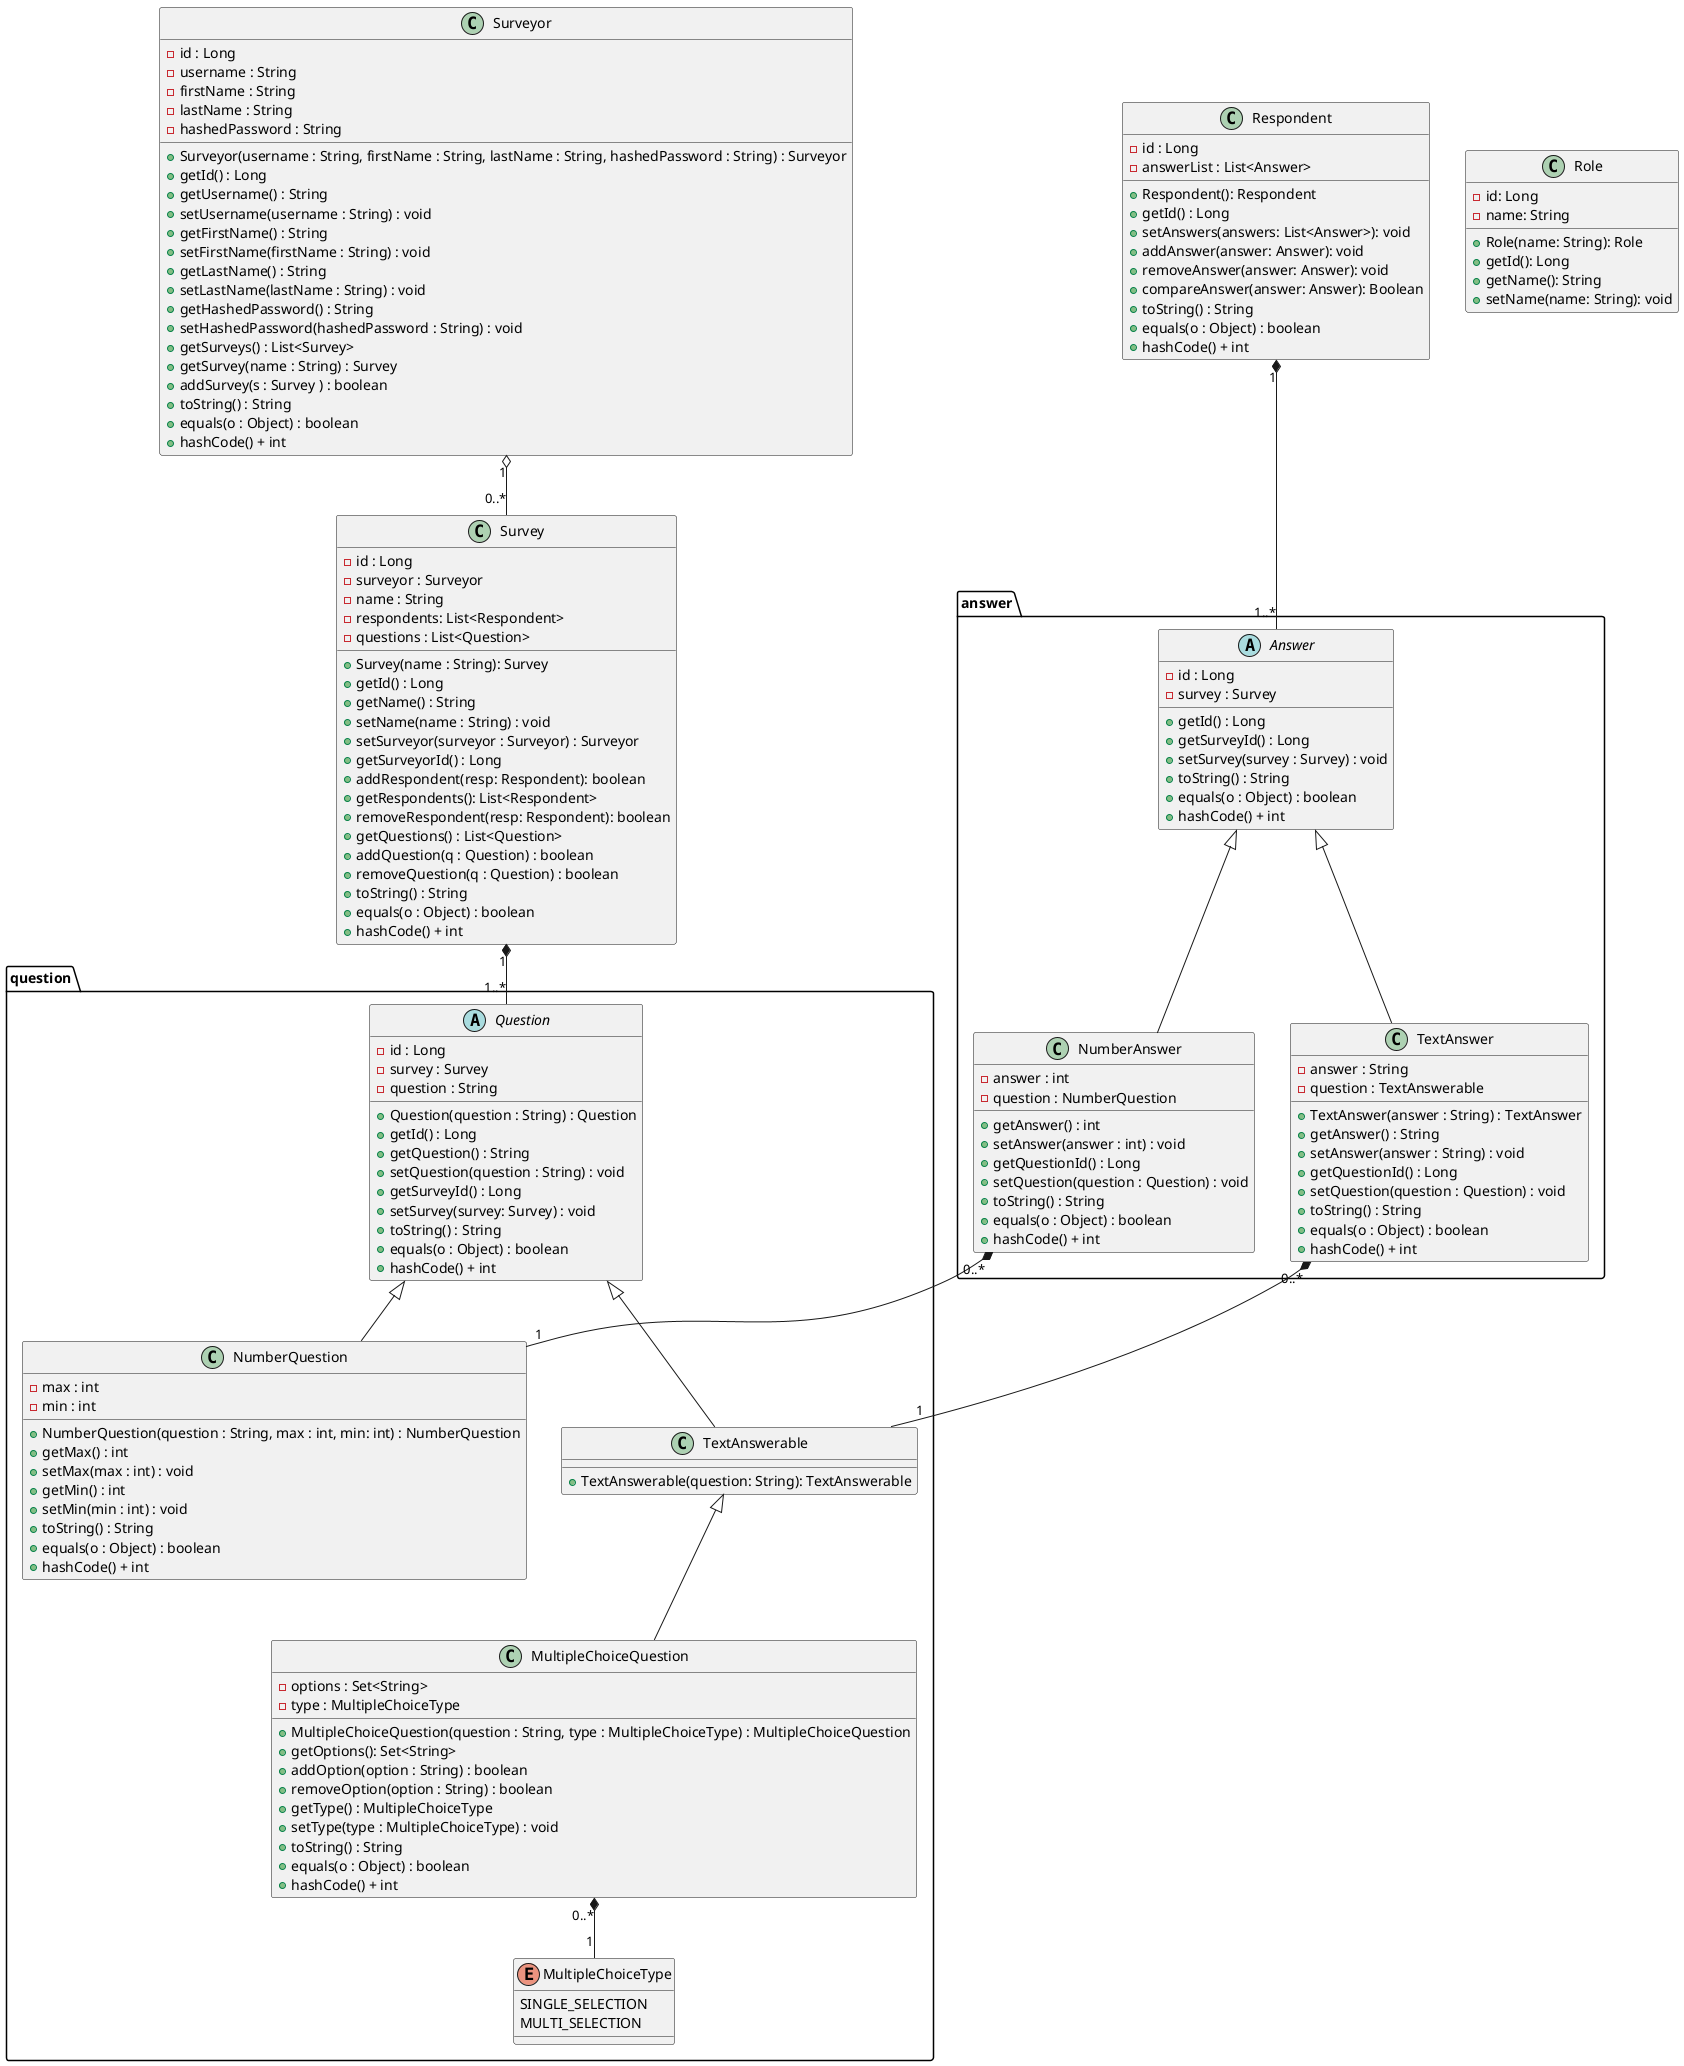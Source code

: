 @startuml
'https://plantuml.com/class-diagram

class Surveyor{
    - id : Long
    - username : String
    - firstName : String
    - lastName : String
    - hashedPassword : String
    + Surveyor(username : String, firstName : String, lastName : String, hashedPassword : String) : Surveyor
    + getId() : Long
    + getUsername() : String
    + setUsername(username : String) : void
    + getFirstName() : String
    + setFirstName(firstName : String) : void
    + getLastName() : String
    + setLastName(lastName : String) : void
    + getHashedPassword() : String
    + setHashedPassword(hashedPassword : String) : void
    + getSurveys() : List<Survey>
    + getSurvey(name : String) : Survey
    + addSurvey(s : Survey ) : boolean
    + toString() : String
    + equals(o : Object) : boolean
    + hashCode() + int
}

class Survey{
    - id : Long
    - surveyor : Surveyor
    - name : String
    - respondents: List<Respondent>
    - questions : List<Question>
    + Survey(name : String): Survey
    + getId() : Long
    + getName() : String
    + setName(name : String) : void
    + setSurveyor(surveyor : Surveyor) : Surveyor
    + getSurveyorId() : Long
    + addRespondent(resp: Respondent): boolean
    + getRespondents(): List<Respondent>
    + removeRespondent(resp: Respondent): boolean
    + getQuestions() : List<Question>
    + addQuestion(q : Question) : boolean
    + removeQuestion(q : Question) : boolean
    + toString() : String
    + equals(o : Object) : boolean
    + hashCode() + int
}

class Respondent{
    - id : Long
    - answerList : List<Answer>
    + Respondent(): Respondent
    + getId() : Long
    + setAnswers(answers: List<Answer>): void
    + addAnswer(answer: Answer): void
    + removeAnswer(answer: Answer): void
    + compareAnswer(answer: Answer): Boolean
    + toString() : String
    + equals(o : Object) : boolean
    + hashCode() + int
}

class Role {
    - id: Long
    - name: String
    + Role(name: String): Role
    + getId(): Long
    + getName(): String
    + setName(name: String): void
}

package question{
    abstract class Question{
        - id : Long
        - survey : Survey
        - question : String
        + Question(question : String) : Question
        + getId() : Long
        + getQuestion() : String
        + setQuestion(question : String) : void
        + getSurveyId() : Long
        + setSurvey(survey: Survey) : void
        + toString() : String
        + equals(o : Object) : boolean
        + hashCode() + int
    }
    class NumberQuestion extends Question{
        - max : int
        - min : int
        + NumberQuestion(question : String, max : int, min: int) : NumberQuestion
        + getMax() : int
        + setMax(max : int) : void
        + getMin() : int
        + setMin(min : int) : void
        + toString() : String
        + equals(o : Object) : boolean
        + hashCode() + int
    }
    enum MultipleChoiceType{
        SINGLE_SELECTION
        MULTI_SELECTION
    }
    class MultipleChoiceQuestion extends TextAnswerable{
        - options : Set<String>
        - type : MultipleChoiceType
        + MultipleChoiceQuestion(question : String, type : MultipleChoiceType) : MultipleChoiceQuestion
        + getOptions(): Set<String>
        + addOption(option : String) : boolean
        + removeOption(option : String) : boolean
        + getType() : MultipleChoiceType
        + setType(type : MultipleChoiceType) : void
        + toString() : String
        + equals(o : Object) : boolean
        + hashCode() + int
    }
    class TextAnswerable extends Question {
        + TextAnswerable(question: String): TextAnswerable
    }
}
package answer{
    abstract class Answer{
        - id : Long
        - survey : Survey
        + getId() : Long
        + getSurveyId() : Long
        + setSurvey(survey : Survey) : void
        + toString() : String
        + equals(o : Object) : boolean
        + hashCode() + int
    }
    class NumberAnswer extends Answer{
        - answer : int
        - question : NumberQuestion
        + getAnswer() : int
        + setAnswer(answer : int) : void
        + getQuestionId() : Long
        + setQuestion(question : Question) : void
        + toString() : String
        + equals(o : Object) : boolean
        + hashCode() + int
    }
    class TextAnswer extends Answer{
        - answer : String
        - question : TextAnswerable
        + TextAnswer(answer : String) : TextAnswer
        + getAnswer() : String
        + setAnswer(answer : String) : void
        + getQuestionId() : Long
        + setQuestion(question : Question) : void
        + toString() : String
        + equals(o : Object) : boolean
        + hashCode() + int
    }
}

Surveyor "1" o-- "0..*" Survey
Survey "1" *-- "1..*" Question
TextAnswer "0..*" *-- "1" TextAnswerable
NumberAnswer "0..*" *-- "1" NumberQuestion
MultipleChoiceQuestion "0..*" *-- "1" MultipleChoiceType
Respondent "1" *-- "1..*" Answer


@enduml
